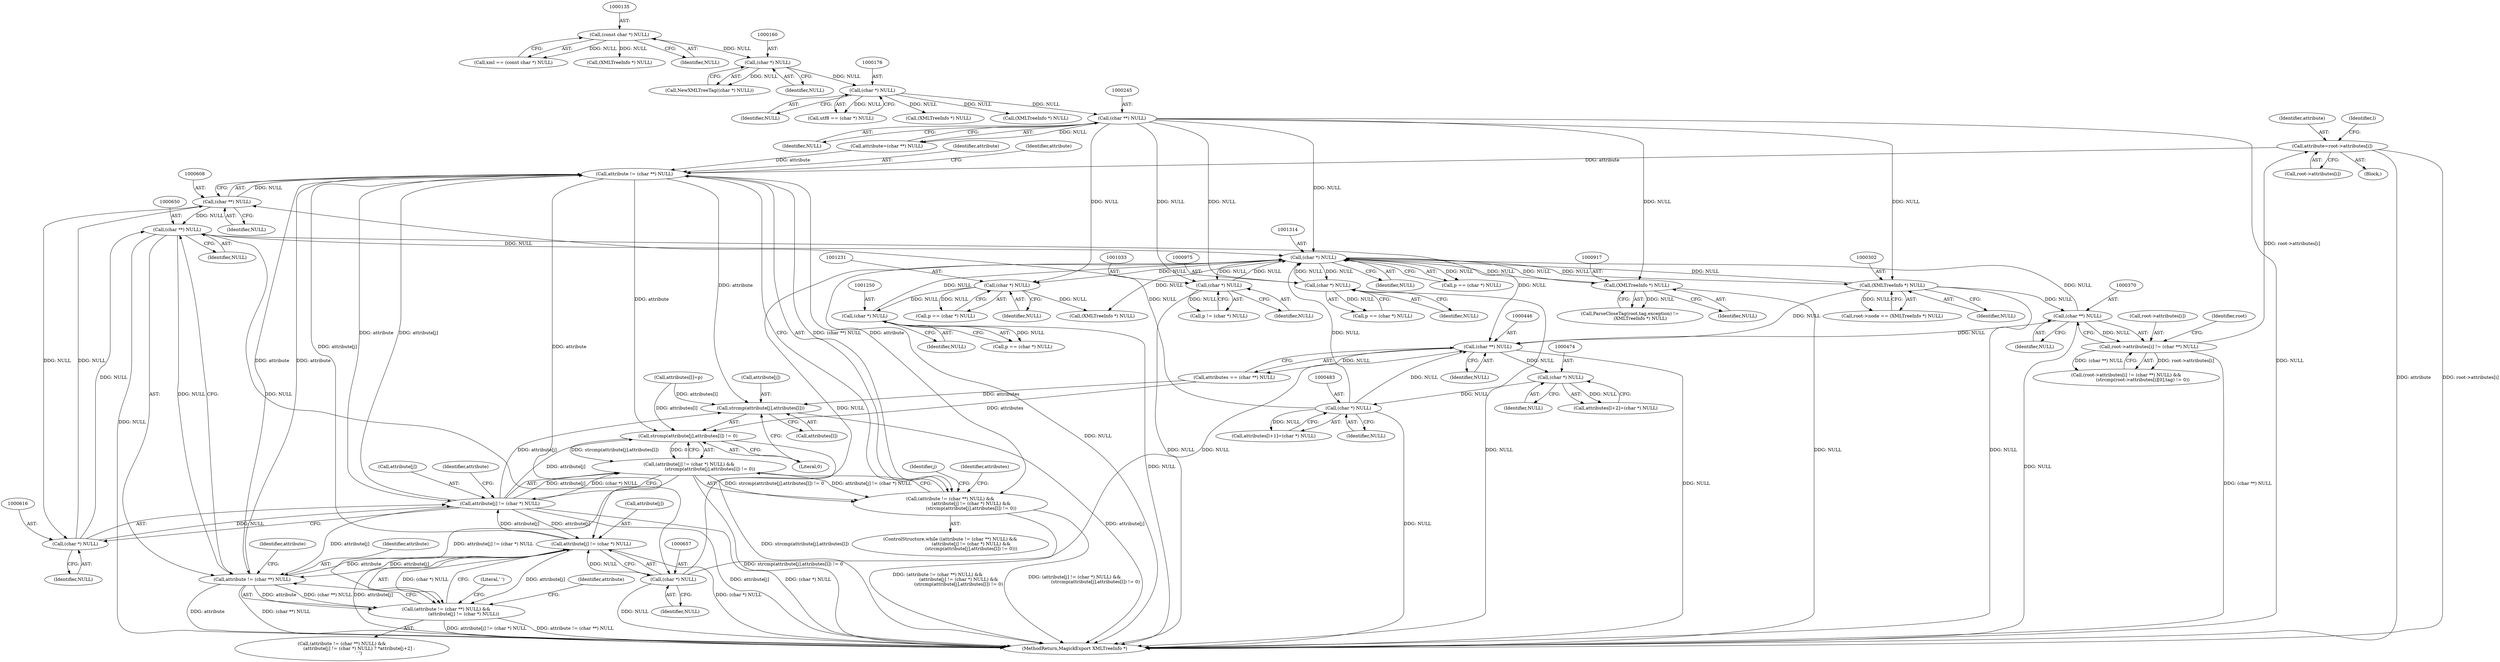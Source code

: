 digraph "0_ImageMagick_fc6080f1321fd21e86ef916195cc110b05d9effb_0@pointer" {
"1000385" [label="(Call,attribute=root->attributes[i])"];
"1000363" [label="(Call,root->attributes[i] != (char **) NULL)"];
"1000369" [label="(Call,(char **) NULL)"];
"1000301" [label="(Call,(XMLTreeInfo *) NULL)"];
"1001313" [label="(Call,(char *) NULL)"];
"1001249" [label="(Call,(char *) NULL)"];
"1001230" [label="(Call,(char *) NULL)"];
"1000244" [label="(Call,(char **) NULL)"];
"1000175" [label="(Call,(char *) NULL)"];
"1000159" [label="(Call,(char *) NULL)"];
"1000134" [label="(Call,(const char *) NULL)"];
"1000649" [label="(Call,(char **) NULL)"];
"1000615" [label="(Call,(char *) NULL)"];
"1000607" [label="(Call,(char **) NULL)"];
"1000482" [label="(Call,(char *) NULL)"];
"1000473" [label="(Call,(char *) NULL)"];
"1000445" [label="(Call,(char **) NULL)"];
"1000656" [label="(Call,(char *) NULL)"];
"1000916" [label="(Call,(XMLTreeInfo *) NULL)"];
"1000974" [label="(Call,(char *) NULL)"];
"1001032" [label="(Call,(char *) NULL)"];
"1000605" [label="(Call,attribute != (char **) NULL)"];
"1000604" [label="(Call,(attribute != (char **) NULL) &&\n                             (attribute[j] != (char *) NULL) &&\n                             (strcmp(attribute[j],attributes[l]) != 0))"];
"1000611" [label="(Call,attribute[j] != (char *) NULL)"];
"1000610" [label="(Call,(attribute[j] != (char *) NULL) &&\n                             (strcmp(attribute[j],attributes[l]) != 0))"];
"1000646" [label="(Call,(attribute != (char **) NULL) &&\n                        (attribute[j] != (char *) NULL))"];
"1000618" [label="(Call,strcmp(attribute[j],attributes[l]) != 0)"];
"1000619" [label="(Call,strcmp(attribute[j],attributes[l]))"];
"1000647" [label="(Call,attribute != (char **) NULL)"];
"1000652" [label="(Call,attribute[j] != (char *) NULL)"];
"1001232" [label="(Identifier,NULL)"];
"1000611" [label="(Call,attribute[j] != (char *) NULL)"];
"1000618" [label="(Call,strcmp(attribute[j],attributes[l]) != 0)"];
"1000656" [label="(Call,(char *) NULL)"];
"1000473" [label="(Call,(char *) NULL)"];
"1000605" [label="(Call,attribute != (char **) NULL)"];
"1000188" [label="(Call,(XMLTreeInfo *) NULL)"];
"1000364" [label="(Call,root->attributes[i])"];
"1001251" [label="(Identifier,NULL)"];
"1000303" [label="(Identifier,NULL)"];
"1000371" [label="(Identifier,NULL)"];
"1000648" [label="(Identifier,attribute)"];
"1000443" [label="(Call,attributes == (char **) NULL)"];
"1000613" [label="(Identifier,attribute)"];
"1000369" [label="(Call,(char **) NULL)"];
"1000445" [label="(Call,(char **) NULL)"];
"1000646" [label="(Call,(attribute != (char **) NULL) &&\n                        (attribute[j] != (char *) NULL))"];
"1000134" [label="(Call,(const char *) NULL)"];
"1000363" [label="(Call,root->attributes[i] != (char **) NULL)"];
"1001315" [label="(Identifier,NULL)"];
"1000974" [label="(Call,(char *) NULL)"];
"1000619" [label="(Call,strcmp(attribute[j],attributes[l]))"];
"1001032" [label="(Call,(char *) NULL)"];
"1000911" [label="(Call,ParseCloseTag(root,tag,exception) !=\n              (XMLTreeInfo *) NULL)"];
"1000606" [label="(Identifier,attribute)"];
"1001247" [label="(Call,p == (char *) NULL)"];
"1000916" [label="(Call,(XMLTreeInfo *) NULL)"];
"1000132" [label="(Call,xml == (const char *) NULL)"];
"1001034" [label="(Identifier,NULL)"];
"1000239" [label="(Call,(XMLTreeInfo *) NULL)"];
"1000603" [label="(ControlStructure,while ((attribute != (char **) NULL) &&\n                             (attribute[j] != (char *) NULL) &&\n                             (strcmp(attribute[j],attributes[l]) != 0)))"];
"1000377" [label="(Identifier,root)"];
"1000151" [label="(Call,(XMLTreeInfo *) NULL)"];
"1000628" [label="(Identifier,j)"];
"1000658" [label="(Identifier,NULL)"];
"1001313" [label="(Call,(char *) NULL)"];
"1000246" [label="(Identifier,NULL)"];
"1000387" [label="(Call,root->attributes[i])"];
"1000620" [label="(Call,attribute[j])"];
"1001249" [label="(Call,(char *) NULL)"];
"1000609" [label="(Identifier,NULL)"];
"1000661" [label="(Identifier,attribute)"];
"1000394" [label="(Identifier,l)"];
"1000645" [label="(Call,(attribute != (char **) NULL) &&\n                        (attribute[j] != (char *) NULL) ? *attribute[j+2] :\n                        ' ')"];
"1000177" [label="(Identifier,NULL)"];
"1000654" [label="(Identifier,attribute)"];
"1000242" [label="(Call,attribute=(char **) NULL)"];
"1000244" [label="(Call,(char **) NULL)"];
"1001387" [label="(Call,(XMLTreeInfo *) NULL)"];
"1001228" [label="(Call,p == (char *) NULL)"];
"1000301" [label="(Call,(XMLTreeInfo *) NULL)"];
"1000158" [label="(Call,NewXMLTreeTag((char *) NULL))"];
"1000604" [label="(Call,(attribute != (char **) NULL) &&\n                             (attribute[j] != (char *) NULL) &&\n                             (strcmp(attribute[j],attributes[l]) != 0))"];
"1000617" [label="(Identifier,NULL)"];
"1000482" [label="(Call,(char *) NULL)"];
"1000632" [label="(Identifier,attributes)"];
"1000485" [label="(Call,attributes[l]=p)"];
"1000447" [label="(Identifier,NULL)"];
"1000484" [label="(Identifier,NULL)"];
"1000918" [label="(Identifier,NULL)"];
"1000652" [label="(Call,attribute[j] != (char *) NULL)"];
"1000607" [label="(Call,(char **) NULL)"];
"1000161" [label="(Identifier,NULL)"];
"1000612" [label="(Call,attribute[j])"];
"1001311" [label="(Call,p == (char *) NULL)"];
"1000475" [label="(Identifier,NULL)"];
"1000357" [label="(Block,)"];
"1000972" [label="(Call,p == (char *) NULL)"];
"1000976" [label="(Identifier,NULL)"];
"1000626" [label="(Literal,0)"];
"1000467" [label="(Call,attributes[l+2]=(char *) NULL)"];
"1000651" [label="(Identifier,NULL)"];
"1000621" [label="(Identifier,attribute)"];
"1000136" [label="(Identifier,NULL)"];
"1000623" [label="(Call,attributes[l])"];
"1000385" [label="(Call,attribute=root->attributes[i])"];
"1000649" [label="(Call,(char **) NULL)"];
"1000159" [label="(Call,(char *) NULL)"];
"1001230" [label="(Call,(char *) NULL)"];
"1001437" [label="(MethodReturn,MagickExport XMLTreeInfo *)"];
"1001030" [label="(Call,p != (char *) NULL)"];
"1000615" [label="(Call,(char *) NULL)"];
"1000386" [label="(Identifier,attribute)"];
"1000173" [label="(Call,utf8 == (char *) NULL)"];
"1000362" [label="(Call,(root->attributes[i] != (char **) NULL) &&\n                       (strcmp(root->attributes[i][0],tag) != 0))"];
"1000610" [label="(Call,(attribute[j] != (char *) NULL) &&\n                             (strcmp(attribute[j],attributes[l]) != 0))"];
"1000476" [label="(Call,attributes[l+1]=(char *) NULL)"];
"1000653" [label="(Call,attribute[j])"];
"1000297" [label="(Call,root->node == (XMLTreeInfo *) NULL)"];
"1000647" [label="(Call,attribute != (char **) NULL)"];
"1000665" [label="(Literal,' ')"];
"1000175" [label="(Call,(char *) NULL)"];
"1000385" -> "1000357"  [label="AST: "];
"1000385" -> "1000387"  [label="CFG: "];
"1000386" -> "1000385"  [label="AST: "];
"1000387" -> "1000385"  [label="AST: "];
"1000394" -> "1000385"  [label="CFG: "];
"1000385" -> "1001437"  [label="DDG: root->attributes[i]"];
"1000385" -> "1001437"  [label="DDG: attribute"];
"1000363" -> "1000385"  [label="DDG: root->attributes[i]"];
"1000385" -> "1000605"  [label="DDG: attribute"];
"1000363" -> "1000362"  [label="AST: "];
"1000363" -> "1000369"  [label="CFG: "];
"1000364" -> "1000363"  [label="AST: "];
"1000369" -> "1000363"  [label="AST: "];
"1000377" -> "1000363"  [label="CFG: "];
"1000362" -> "1000363"  [label="CFG: "];
"1000363" -> "1001437"  [label="DDG: (char **) NULL"];
"1000363" -> "1000362"  [label="DDG: root->attributes[i]"];
"1000363" -> "1000362"  [label="DDG: (char **) NULL"];
"1000369" -> "1000363"  [label="DDG: NULL"];
"1000369" -> "1000371"  [label="CFG: "];
"1000370" -> "1000369"  [label="AST: "];
"1000371" -> "1000369"  [label="AST: "];
"1000369" -> "1001437"  [label="DDG: NULL"];
"1000301" -> "1000369"  [label="DDG: NULL"];
"1000369" -> "1000445"  [label="DDG: NULL"];
"1000369" -> "1001313"  [label="DDG: NULL"];
"1000301" -> "1000297"  [label="AST: "];
"1000301" -> "1000303"  [label="CFG: "];
"1000302" -> "1000301"  [label="AST: "];
"1000303" -> "1000301"  [label="AST: "];
"1000297" -> "1000301"  [label="CFG: "];
"1000301" -> "1001437"  [label="DDG: NULL"];
"1000301" -> "1000297"  [label="DDG: NULL"];
"1001313" -> "1000301"  [label="DDG: NULL"];
"1000244" -> "1000301"  [label="DDG: NULL"];
"1000301" -> "1000445"  [label="DDG: NULL"];
"1000301" -> "1001313"  [label="DDG: NULL"];
"1001313" -> "1001311"  [label="AST: "];
"1001313" -> "1001315"  [label="CFG: "];
"1001314" -> "1001313"  [label="AST: "];
"1001315" -> "1001313"  [label="AST: "];
"1001311" -> "1001313"  [label="CFG: "];
"1001313" -> "1001437"  [label="DDG: NULL"];
"1001313" -> "1000916"  [label="DDG: NULL"];
"1001313" -> "1000974"  [label="DDG: NULL"];
"1001313" -> "1001032"  [label="DDG: NULL"];
"1001313" -> "1001230"  [label="DDG: NULL"];
"1001313" -> "1001311"  [label="DDG: NULL"];
"1001249" -> "1001313"  [label="DDG: NULL"];
"1000649" -> "1001313"  [label="DDG: NULL"];
"1000916" -> "1001313"  [label="DDG: NULL"];
"1000656" -> "1001313"  [label="DDG: NULL"];
"1000974" -> "1001313"  [label="DDG: NULL"];
"1000244" -> "1001313"  [label="DDG: NULL"];
"1001032" -> "1001313"  [label="DDG: NULL"];
"1000482" -> "1001313"  [label="DDG: NULL"];
"1001313" -> "1001387"  [label="DDG: NULL"];
"1001249" -> "1001247"  [label="AST: "];
"1001249" -> "1001251"  [label="CFG: "];
"1001250" -> "1001249"  [label="AST: "];
"1001251" -> "1001249"  [label="AST: "];
"1001247" -> "1001249"  [label="CFG: "];
"1001249" -> "1001437"  [label="DDG: NULL"];
"1001249" -> "1001247"  [label="DDG: NULL"];
"1001230" -> "1001249"  [label="DDG: NULL"];
"1001230" -> "1001228"  [label="AST: "];
"1001230" -> "1001232"  [label="CFG: "];
"1001231" -> "1001230"  [label="AST: "];
"1001232" -> "1001230"  [label="AST: "];
"1001228" -> "1001230"  [label="CFG: "];
"1001230" -> "1001228"  [label="DDG: NULL"];
"1000244" -> "1001230"  [label="DDG: NULL"];
"1001230" -> "1001387"  [label="DDG: NULL"];
"1000244" -> "1000242"  [label="AST: "];
"1000244" -> "1000246"  [label="CFG: "];
"1000245" -> "1000244"  [label="AST: "];
"1000246" -> "1000244"  [label="AST: "];
"1000242" -> "1000244"  [label="CFG: "];
"1000244" -> "1001437"  [label="DDG: NULL"];
"1000244" -> "1000242"  [label="DDG: NULL"];
"1000175" -> "1000244"  [label="DDG: NULL"];
"1000244" -> "1000916"  [label="DDG: NULL"];
"1000244" -> "1000974"  [label="DDG: NULL"];
"1000244" -> "1001032"  [label="DDG: NULL"];
"1000175" -> "1000173"  [label="AST: "];
"1000175" -> "1000177"  [label="CFG: "];
"1000176" -> "1000175"  [label="AST: "];
"1000177" -> "1000175"  [label="AST: "];
"1000173" -> "1000175"  [label="CFG: "];
"1000175" -> "1000173"  [label="DDG: NULL"];
"1000159" -> "1000175"  [label="DDG: NULL"];
"1000175" -> "1000188"  [label="DDG: NULL"];
"1000175" -> "1000239"  [label="DDG: NULL"];
"1000159" -> "1000158"  [label="AST: "];
"1000159" -> "1000161"  [label="CFG: "];
"1000160" -> "1000159"  [label="AST: "];
"1000161" -> "1000159"  [label="AST: "];
"1000158" -> "1000159"  [label="CFG: "];
"1000159" -> "1000158"  [label="DDG: NULL"];
"1000134" -> "1000159"  [label="DDG: NULL"];
"1000134" -> "1000132"  [label="AST: "];
"1000134" -> "1000136"  [label="CFG: "];
"1000135" -> "1000134"  [label="AST: "];
"1000136" -> "1000134"  [label="AST: "];
"1000132" -> "1000134"  [label="CFG: "];
"1000134" -> "1000132"  [label="DDG: NULL"];
"1000134" -> "1000151"  [label="DDG: NULL"];
"1000649" -> "1000647"  [label="AST: "];
"1000649" -> "1000651"  [label="CFG: "];
"1000650" -> "1000649"  [label="AST: "];
"1000651" -> "1000649"  [label="AST: "];
"1000647" -> "1000649"  [label="CFG: "];
"1000649" -> "1001437"  [label="DDG: NULL"];
"1000649" -> "1000445"  [label="DDG: NULL"];
"1000649" -> "1000647"  [label="DDG: NULL"];
"1000615" -> "1000649"  [label="DDG: NULL"];
"1000607" -> "1000649"  [label="DDG: NULL"];
"1000649" -> "1000656"  [label="DDG: NULL"];
"1000615" -> "1000611"  [label="AST: "];
"1000615" -> "1000617"  [label="CFG: "];
"1000616" -> "1000615"  [label="AST: "];
"1000617" -> "1000615"  [label="AST: "];
"1000611" -> "1000615"  [label="CFG: "];
"1000615" -> "1000607"  [label="DDG: NULL"];
"1000615" -> "1000611"  [label="DDG: NULL"];
"1000607" -> "1000615"  [label="DDG: NULL"];
"1000607" -> "1000605"  [label="AST: "];
"1000607" -> "1000609"  [label="CFG: "];
"1000608" -> "1000607"  [label="AST: "];
"1000609" -> "1000607"  [label="AST: "];
"1000605" -> "1000607"  [label="CFG: "];
"1000607" -> "1000605"  [label="DDG: NULL"];
"1000482" -> "1000607"  [label="DDG: NULL"];
"1000482" -> "1000476"  [label="AST: "];
"1000482" -> "1000484"  [label="CFG: "];
"1000483" -> "1000482"  [label="AST: "];
"1000484" -> "1000482"  [label="AST: "];
"1000476" -> "1000482"  [label="CFG: "];
"1000482" -> "1001437"  [label="DDG: NULL"];
"1000482" -> "1000445"  [label="DDG: NULL"];
"1000482" -> "1000476"  [label="DDG: NULL"];
"1000473" -> "1000482"  [label="DDG: NULL"];
"1000473" -> "1000467"  [label="AST: "];
"1000473" -> "1000475"  [label="CFG: "];
"1000474" -> "1000473"  [label="AST: "];
"1000475" -> "1000473"  [label="AST: "];
"1000467" -> "1000473"  [label="CFG: "];
"1000473" -> "1000467"  [label="DDG: NULL"];
"1000445" -> "1000473"  [label="DDG: NULL"];
"1000445" -> "1000443"  [label="AST: "];
"1000445" -> "1000447"  [label="CFG: "];
"1000446" -> "1000445"  [label="AST: "];
"1000447" -> "1000445"  [label="AST: "];
"1000443" -> "1000445"  [label="CFG: "];
"1000445" -> "1001437"  [label="DDG: NULL"];
"1000445" -> "1000443"  [label="DDG: NULL"];
"1000656" -> "1000445"  [label="DDG: NULL"];
"1000656" -> "1000652"  [label="AST: "];
"1000656" -> "1000658"  [label="CFG: "];
"1000657" -> "1000656"  [label="AST: "];
"1000658" -> "1000656"  [label="AST: "];
"1000652" -> "1000656"  [label="CFG: "];
"1000656" -> "1001437"  [label="DDG: NULL"];
"1000656" -> "1000652"  [label="DDG: NULL"];
"1000916" -> "1000911"  [label="AST: "];
"1000916" -> "1000918"  [label="CFG: "];
"1000917" -> "1000916"  [label="AST: "];
"1000918" -> "1000916"  [label="AST: "];
"1000911" -> "1000916"  [label="CFG: "];
"1000916" -> "1001437"  [label="DDG: NULL"];
"1000916" -> "1000911"  [label="DDG: NULL"];
"1000974" -> "1000972"  [label="AST: "];
"1000974" -> "1000976"  [label="CFG: "];
"1000975" -> "1000974"  [label="AST: "];
"1000976" -> "1000974"  [label="AST: "];
"1000972" -> "1000974"  [label="CFG: "];
"1000974" -> "1001437"  [label="DDG: NULL"];
"1000974" -> "1000972"  [label="DDG: NULL"];
"1001032" -> "1001030"  [label="AST: "];
"1001032" -> "1001034"  [label="CFG: "];
"1001033" -> "1001032"  [label="AST: "];
"1001034" -> "1001032"  [label="AST: "];
"1001030" -> "1001032"  [label="CFG: "];
"1001032" -> "1001437"  [label="DDG: NULL"];
"1001032" -> "1001030"  [label="DDG: NULL"];
"1000605" -> "1000604"  [label="AST: "];
"1000606" -> "1000605"  [label="AST: "];
"1000613" -> "1000605"  [label="CFG: "];
"1000604" -> "1000605"  [label="CFG: "];
"1000605" -> "1000604"  [label="DDG: attribute"];
"1000605" -> "1000604"  [label="DDG: (char **) NULL"];
"1000647" -> "1000605"  [label="DDG: attribute"];
"1000652" -> "1000605"  [label="DDG: attribute[j]"];
"1000611" -> "1000605"  [label="DDG: attribute[j]"];
"1000242" -> "1000605"  [label="DDG: attribute"];
"1000605" -> "1000611"  [label="DDG: attribute"];
"1000605" -> "1000618"  [label="DDG: attribute"];
"1000605" -> "1000619"  [label="DDG: attribute"];
"1000605" -> "1000647"  [label="DDG: attribute"];
"1000605" -> "1000652"  [label="DDG: attribute"];
"1000604" -> "1000603"  [label="AST: "];
"1000604" -> "1000610"  [label="CFG: "];
"1000610" -> "1000604"  [label="AST: "];
"1000628" -> "1000604"  [label="CFG: "];
"1000632" -> "1000604"  [label="CFG: "];
"1000604" -> "1001437"  [label="DDG: (attribute[j] != (char *) NULL) &&\n                             (strcmp(attribute[j],attributes[l]) != 0)"];
"1000604" -> "1001437"  [label="DDG: (attribute != (char **) NULL) &&\n                             (attribute[j] != (char *) NULL) &&\n                             (strcmp(attribute[j],attributes[l]) != 0)"];
"1000610" -> "1000604"  [label="DDG: attribute[j] != (char *) NULL"];
"1000610" -> "1000604"  [label="DDG: strcmp(attribute[j],attributes[l]) != 0"];
"1000611" -> "1000610"  [label="AST: "];
"1000612" -> "1000611"  [label="AST: "];
"1000621" -> "1000611"  [label="CFG: "];
"1000610" -> "1000611"  [label="CFG: "];
"1000611" -> "1001437"  [label="DDG: (char *) NULL"];
"1000611" -> "1001437"  [label="DDG: attribute[j]"];
"1000611" -> "1000610"  [label="DDG: attribute[j]"];
"1000611" -> "1000610"  [label="DDG: (char *) NULL"];
"1000652" -> "1000611"  [label="DDG: attribute[j]"];
"1000611" -> "1000618"  [label="DDG: attribute[j]"];
"1000611" -> "1000619"  [label="DDG: attribute[j]"];
"1000611" -> "1000647"  [label="DDG: attribute[j]"];
"1000611" -> "1000652"  [label="DDG: attribute[j]"];
"1000610" -> "1000618"  [label="CFG: "];
"1000618" -> "1000610"  [label="AST: "];
"1000610" -> "1001437"  [label="DDG: strcmp(attribute[j],attributes[l]) != 0"];
"1000618" -> "1000610"  [label="DDG: strcmp(attribute[j],attributes[l])"];
"1000618" -> "1000610"  [label="DDG: 0"];
"1000610" -> "1000646"  [label="DDG: attribute[j] != (char *) NULL"];
"1000646" -> "1000645"  [label="AST: "];
"1000646" -> "1000647"  [label="CFG: "];
"1000646" -> "1000652"  [label="CFG: "];
"1000647" -> "1000646"  [label="AST: "];
"1000652" -> "1000646"  [label="AST: "];
"1000661" -> "1000646"  [label="CFG: "];
"1000665" -> "1000646"  [label="CFG: "];
"1000646" -> "1001437"  [label="DDG: attribute != (char **) NULL"];
"1000646" -> "1001437"  [label="DDG: attribute[j] != (char *) NULL"];
"1000647" -> "1000646"  [label="DDG: attribute"];
"1000647" -> "1000646"  [label="DDG: (char **) NULL"];
"1000652" -> "1000646"  [label="DDG: attribute[j]"];
"1000652" -> "1000646"  [label="DDG: (char *) NULL"];
"1000618" -> "1000626"  [label="CFG: "];
"1000619" -> "1000618"  [label="AST: "];
"1000626" -> "1000618"  [label="AST: "];
"1000618" -> "1001437"  [label="DDG: strcmp(attribute[j],attributes[l])"];
"1000485" -> "1000618"  [label="DDG: attributes[l]"];
"1000443" -> "1000618"  [label="DDG: attributes"];
"1000619" -> "1000623"  [label="CFG: "];
"1000620" -> "1000619"  [label="AST: "];
"1000623" -> "1000619"  [label="AST: "];
"1000626" -> "1000619"  [label="CFG: "];
"1000619" -> "1001437"  [label="DDG: attribute[j]"];
"1000485" -> "1000619"  [label="DDG: attributes[l]"];
"1000443" -> "1000619"  [label="DDG: attributes"];
"1000648" -> "1000647"  [label="AST: "];
"1000654" -> "1000647"  [label="CFG: "];
"1000647" -> "1001437"  [label="DDG: attribute"];
"1000647" -> "1001437"  [label="DDG: (char **) NULL"];
"1000652" -> "1000647"  [label="DDG: attribute[j]"];
"1000647" -> "1000652"  [label="DDG: attribute"];
"1000653" -> "1000652"  [label="AST: "];
"1000652" -> "1001437"  [label="DDG: (char *) NULL"];
"1000652" -> "1001437"  [label="DDG: attribute[j]"];
}
